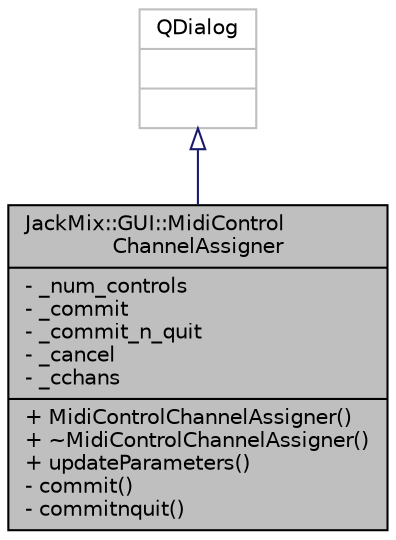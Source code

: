 digraph "JackMix::GUI::MidiControlChannelAssigner"
{
 // LATEX_PDF_SIZE
  edge [fontname="Helvetica",fontsize="10",labelfontname="Helvetica",labelfontsize="10"];
  node [fontname="Helvetica",fontsize="10",shape=record];
  Node1 [label="{JackMix::GUI::MidiControl\lChannelAssigner\n|- _num_controls\l- _commit\l- _commit_n_quit\l- _cancel\l- _cchans\l|+ MidiControlChannelAssigner()\l+ ~MidiControlChannelAssigner()\l+ updateParameters()\l- commit()\l- commitnquit()\l}",height=0.2,width=0.4,color="black", fillcolor="grey75", style="filled", fontcolor="black",tooltip=" "];
  Node2 -> Node1 [dir="back",color="midnightblue",fontsize="10",style="solid",arrowtail="onormal",fontname="Helvetica"];
  Node2 [label="{QDialog\n||}",height=0.2,width=0.4,color="grey75", fillcolor="white", style="filled",tooltip=" "];
}
